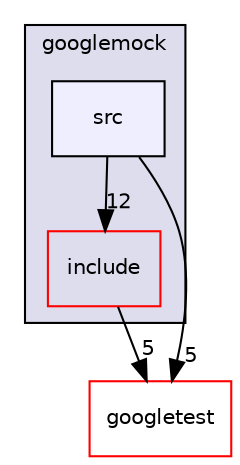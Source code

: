 digraph "build/_deps/googletest-src/googlemock/src" {
  bgcolor=transparent;
  compound=true
  node [ fontsize="10", fontname="Helvetica"];
  edge [ labelfontsize="10", labelfontname="Helvetica"];
  subgraph clusterdir_c5f655d618205cb28123d4e6a51ea001 {
    graph [ bgcolor="#ddddee", pencolor="black", label="googlemock" fontname="Helvetica", fontsize="10", URL="dir_c5f655d618205cb28123d4e6a51ea001.html"]
  dir_deb2d1c1f5c54b35245335ac08173a14 [shape=box label="include" color="red" URL="dir_deb2d1c1f5c54b35245335ac08173a14.html"];
  dir_53c473b8e0609a1ef5367b99a55ea6e1 [shape=box, label="src", style="filled", fillcolor="#eeeeff", pencolor="black", URL="dir_53c473b8e0609a1ef5367b99a55ea6e1.html"];
  }
  dir_001a0f336d1d0a6c17b1be78e41a6b36 [shape=box label="googletest" color="red" URL="dir_001a0f336d1d0a6c17b1be78e41a6b36.html"];
  dir_53c473b8e0609a1ef5367b99a55ea6e1->dir_001a0f336d1d0a6c17b1be78e41a6b36 [headlabel="5", labeldistance=1.5 headhref="dir_000019_000013.html"];
  dir_53c473b8e0609a1ef5367b99a55ea6e1->dir_deb2d1c1f5c54b35245335ac08173a14 [headlabel="12", labeldistance=1.5 headhref="dir_000019_000009.html"];
  dir_deb2d1c1f5c54b35245335ac08173a14->dir_001a0f336d1d0a6c17b1be78e41a6b36 [headlabel="5", labeldistance=1.5 headhref="dir_000009_000013.html"];
}
